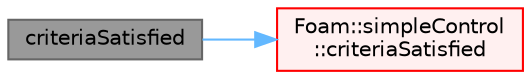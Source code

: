 digraph "criteriaSatisfied"
{
 // LATEX_PDF_SIZE
  bgcolor="transparent";
  edge [fontname=Helvetica,fontsize=10,labelfontname=Helvetica,labelfontsize=10];
  node [fontname=Helvetica,fontsize=10,shape=box,height=0.2,width=0.4];
  rankdir="LR";
  Node1 [id="Node000001",label="criteriaSatisfied",height=0.2,width=0.4,color="gray40", fillcolor="grey60", style="filled", fontcolor="black",tooltip=" "];
  Node1 -> Node2 [id="edge1_Node000001_Node000002",color="steelblue1",style="solid",tooltip=" "];
  Node2 [id="Node000002",label="Foam::simpleControl\l::criteriaSatisfied",height=0.2,width=0.4,color="red", fillcolor="#FFF0F0", style="filled",URL="$classFoam_1_1simpleControl.html#a2ccaff4c460a7c2f5a7ed00ac8aec76d",tooltip=" "];
}
